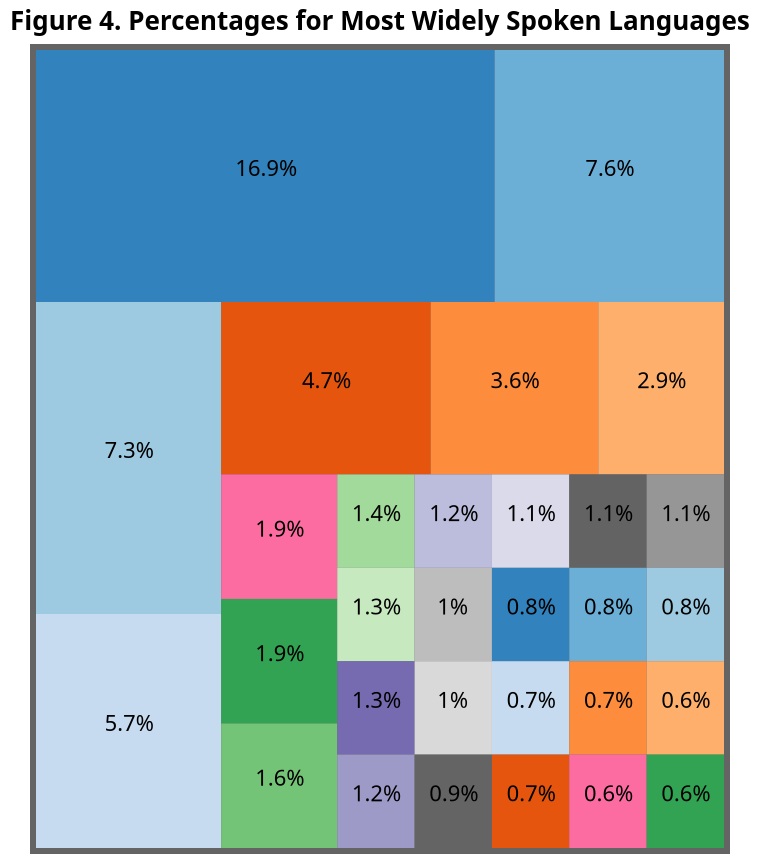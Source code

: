 {
  "$schema": "https://vega.github.io/schema/vega/v5.json",
  "width": 350,
  "height": 405,
  "padding": 5,
  "title": {
    "text": "Figure 4. Percentages for Most Widely Spoken Languages",
    "font": "Tahoma",
    "fontSize": 13
  },
  "data": [
    {
      "name": "tree",
      "values": [
        {
          "language": "All Speakers",
          "parent": null,
          "value": 0,
          "total": 0
        },
        {
          "language": "Chinese",
          "parent": "All Speakers",
          "value": 16,
          "percentage": "16.9%",
          "total": 1349
        },
        {
          "language": "English",
          "parent": "All Speakers",
          "value": 8,
          "percentage": "7.6%",
          "total": 604
        },
        {
          "language": "Hindi",
          "parent": "All Speakers",
          "value": 8,
          "percentage": "7.3%",
          "total": 586
        },
        {
          "language": "Arabic",
          "parent": "All Speakers",
          "value": 6,
          "percentage": "5.7%",
          "total": 457
        },
        {
          "language": "Spanish",
          "parent": "All Speakers",
          "value": 5,
          "percentage": "4.7%",
          "total": 375
        },
        {
          "language": "Bengali",
          "parent": "All Speakers",
          "value": 4,
          "percentage": "3.6%",
          "total": 284
        },
        {
          "language": "Portuguese",
          "parent": "All Speakers",
          "value": 3,
          "percentage": "2.9%",
          "total": 230
        },
        {
          "language": "Russian",
          "parent": "All Speakers",
          "value": 2,
          "percentage": "1.9%",
          "total": 155
        },
        {
          "language": "Punjabi",
          "parent": "All Speakers",
          "value": 2,
          "percentage": "1.9%",
          "total": 154
        },
        {
          "language": "Japanese",
          "parent": "All Speakers",
          "value": 2,
          "percentage": "1.6%",
          "total": 125
        },
        {
          "language": "Javanese",
          "parent": "All Speakers",
          "value": 1,
          "percentage": "1.4%",
          "total": 109
        },
        {
          "language": "Telugu",
          "parent": "All Speakers",
          "value": 1,
          "percentage": "1.3%",
          "total": 103
        },
        {
          "language": "Marathi",
          "parent": "All Speakers",
          "value": 1,
          "percentage": "1.3%",
          "total": 100
        },
        {
          "language": "French",
          "parent": "All Speakers",
          "value": 1,
          "percentage": "1.2%",
          "total": 98
        },
        {
          "language": "German",
          "parent": "All Speakers",
          "value": 1,
          "percentage": "1.2%",
          "total": 97
        },
        {
          "language": "Urdu",
          "parent": "All Speakers",
          "value": 1,
          "percentage": "1.1%",
          "total": 91
        },
        {
          "language": "Tamil",
          "parent": "All Speakers",
          "value": 1,
          "percentage": "1.1%",
          "total": 90
        },
        {
          "language": "Vietnamese",
          "parent": "All Speakers",
          "value": 1,
          "percentage": "1.1%",
          "total": 87
        },
        {
          "language": "Korean",
          "parent": "All Speakers",
          "value": 1,
          "percentage": "1%",
          "total": 81
        },
        {
          "language": "Turkish",
          "parent": "All Speakers",
          "value": 1,
          "percentage": "1%",
          "total": 78
        },
        {
          "language": "Persian",
          "parent": "All Speakers",
          "value": 1,
          "percentage": "0.9%",
          "total": 75
        },
        {
          "language": "Hausa",
          "parent": "All Speakers",
          "value": 1,
          "percentage": "0.8%",
          "total": 66
        },
        {
          "language": "Gujarati",
          "parent": "All Speakers",
          "value": 1,
          "percentage": "0.8%",
          "total": 64
        },
        {
          "language": "Italian",
          "parent": "All Speakers",
          "value": 1,
          "percentage": "0.8%",
          "total": 62
        },
        {
          "language": "Malay",
          "parent": "All Speakers",
          "value": 1,
          "percentage": "0.7%",
          "total": 58
        },
        {
          "language": "Kannada",
          "parent": "All Speakers",
          "value": 1,
          "percentage": "0.7%",
          "total": 53
        },
        {
          "language": "Pashto",
          "parent": "All Speakers",
          "value": 1,
          "percentage": "0.7%",
          "total": 52
        },
        {
          "language": "Tagalog",
          "parent": "All Speakers",
          "value": 1,
          "percentage": "0.6%",
          "total": 47
        },
        {
          "language": "Oriya",
          "parent": "All Speakers",
          "value": 1,
          "percentage": "0.6%",
          "total": 46
        },
        {
          "language": "Malayalam",
          "parent": "All Speakers",
          "value": 1,
          "percentage": "0.6%",
          "total": 46
        }
      ],
      "transform": [
        {
          "type": "stratify",
          "key": "language",
          "parentKey": "parent"
        },
        {
          "type": "treemap",
          "field": "value",
          "method": "resquarify",
          "ratio": 1,
          "paddingOuter": 3,
          "size": [{ "signal": "width" }, { "signal": "height" }]
        }
      ]
    }
  ],

  "scales": [
    {
      "name": "color",
      "type": "ordinal",
      "range": [
        "#646464",
        "#3182bd",
        "#6baed6",
        "#9ecae1",
        "#c6dbef",
        "#e6550d",
        "#fd8c3c",
        "#fdaf6b",
        "#fd6ca1",
        "#31a353",
        "#74c477",
        "#a1da9b",
        "#c7e9c0",
        "#766bb1",
        "#9e9ac8",
        "#bcbddc",
        "#dadaeb",
        "#636363",
        "#969696",
        "#bdbdbd",
        "#d9d9d9"
      ]
    }
  ],

  "marks": [
    {
      "type": "rect",
      "from": { "data": "tree" },
      "encode": {
        "enter": {
          "fill": { "scale": "color", "field": "language" },
          "tooltip": {
            "field": "language"
          }
        },
        "update": {
          "x": { "field": "x0" },
          "x2": { "field": "x1" },
          "y": { "field": "y0" },
          "y2": { "field": "y1" },
          "opacity": { "value": 1 }
        },
        "hover": {
          "opacity": { "value": 0.5 }
        }
      }
    },
    {
      "type": "text",
      "from": { "data": "tree" },
      "encode": {
        "enter": {
          "font": {
            "value": "Tahoma",
            "fontSize": 50,
            "fontWeight": "bold"
          },
          "align": { "value": "center" },
          "fill": { "value": "#000" },
          "text": { "field": "percentage" },
          "tooltip": {
            "field": "language"
          }
        },
        "update": {
          "x": { "signal": "0.5 * (datum.x0 + datum.x1)" },
          "y": { "signal": "0.5 * (datum.y0 + datum.y1)" }
        }
      }
    }
  ]
}

